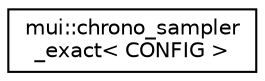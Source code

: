digraph "Graphical Class Hierarchy"
{
 // LATEX_PDF_SIZE
  edge [fontname="Helvetica",fontsize="10",labelfontname="Helvetica",labelfontsize="10"];
  node [fontname="Helvetica",fontsize="10",shape=record];
  rankdir="LR";
  Node0 [label="mui::chrono_sampler\l_exact\< CONFIG \>",height=0.2,width=0.4,color="black", fillcolor="white", style="filled",URL="$classmui_1_1chrono__sampler__exact.html",tooltip=" "];
}
